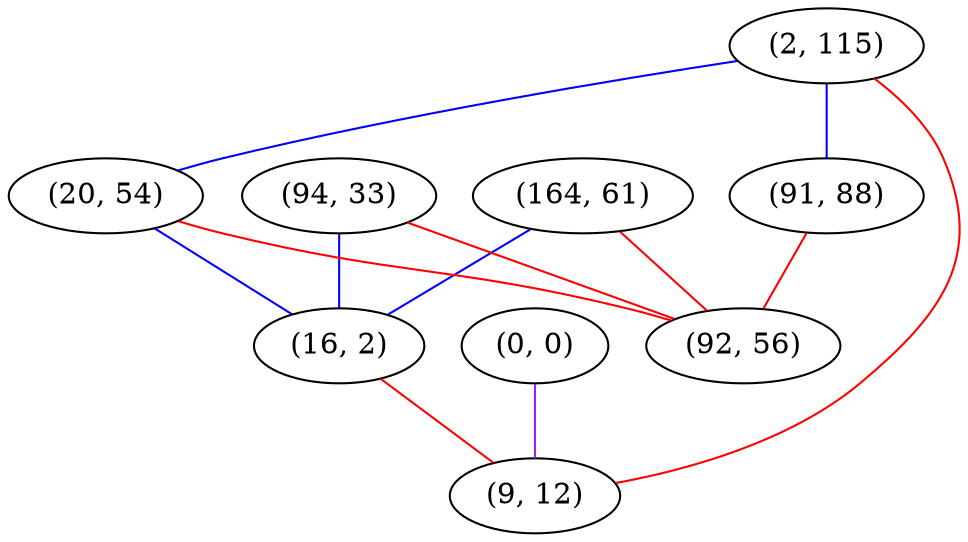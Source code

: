 graph "" {
"(164, 61)";
"(94, 33)";
"(0, 0)";
"(2, 115)";
"(20, 54)";
"(91, 88)";
"(16, 2)";
"(9, 12)";
"(92, 56)";
"(164, 61)" -- "(16, 2)"  [color=blue, key=0, weight=3];
"(164, 61)" -- "(92, 56)"  [color=red, key=0, weight=1];
"(94, 33)" -- "(16, 2)"  [color=blue, key=0, weight=3];
"(94, 33)" -- "(92, 56)"  [color=red, key=0, weight=1];
"(0, 0)" -- "(9, 12)"  [color=purple, key=0, weight=4];
"(2, 115)" -- "(91, 88)"  [color=blue, key=0, weight=3];
"(2, 115)" -- "(20, 54)"  [color=blue, key=0, weight=3];
"(2, 115)" -- "(9, 12)"  [color=red, key=0, weight=1];
"(20, 54)" -- "(16, 2)"  [color=blue, key=0, weight=3];
"(20, 54)" -- "(92, 56)"  [color=red, key=0, weight=1];
"(91, 88)" -- "(92, 56)"  [color=red, key=0, weight=1];
"(16, 2)" -- "(9, 12)"  [color=red, key=0, weight=1];
}
